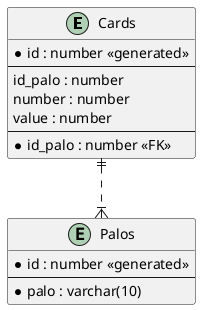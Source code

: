 @startuml

' hide the spot
' hide circle

' avoid problems with angled crows feet
skinparam linetype ortho

entity "Cards" {
    * id : number <<generated>>
    --
    id_palo : number
    number : number
    value : number
    --
    * id_palo : number <<FK>>
}

entity "Palos" {
  * id : number <<generated>>
  --
  * palo : varchar(10)
}

"Cards" ||..|{ "Palos"
@enduml
